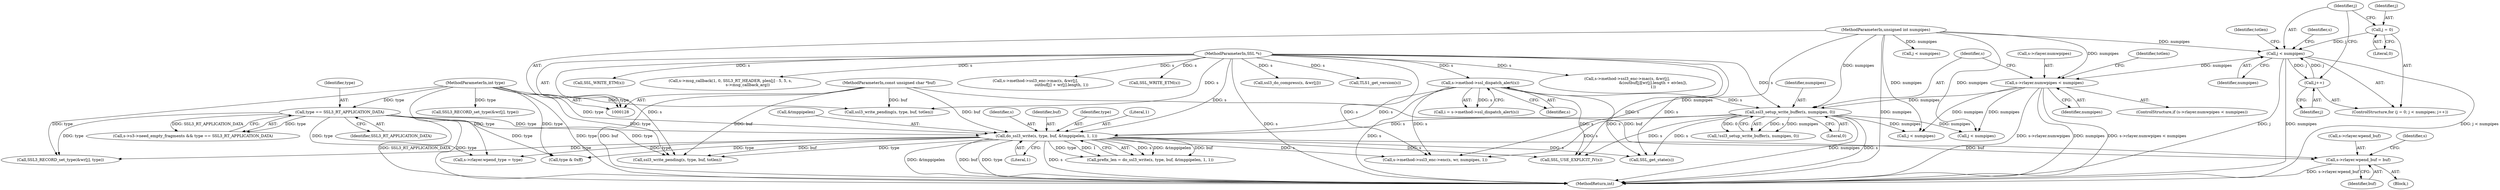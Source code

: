 digraph "0_openssl_4ad93618d26a3ea23d36ad5498ff4f59eff3a4d2@pointer" {
"1000877" [label="(Call,s->rlayer.wpend_buf = buf)"];
"1000308" [label="(Call,do_ssl3_write(s, type, buf, &tmppipelen, 1, 1))"];
"1000196" [label="(Call,s->method->ssl_dispatch_alert(s))"];
"1000129" [label="(MethodParameterIn,SSL *s)"];
"1000214" [label="(Call,ssl3_setup_write_buffer(s, numpipes, 0))"];
"1000205" [label="(Call,s->rlayer.numwpipes < numpipes)"];
"1000165" [label="(Call,j < numpipes)"];
"1000168" [label="(Call,j++)"];
"1000162" [label="(Call,j = 0)"];
"1000133" [label="(MethodParameterIn,unsigned int numpipes)"];
"1000131" [label="(MethodParameterIn,const unsigned char *buf)"];
"1000298" [label="(Call,type == SSL3_RT_APPLICATION_DATA)"];
"1000130" [label="(MethodParameterIn,int type)"];
"1000205" [label="(Call,s->rlayer.numwpipes < numpipes)"];
"1000168" [label="(Call,j++)"];
"1000135" [label="(Block,)"];
"1000306" [label="(Call,prefix_len = do_ssl3_write(s, type, buf, &tmppipelen, 1, 1))"];
"1000315" [label="(Literal,1)"];
"1000309" [label="(Identifier,s)"];
"1000698" [label="(Call,s->method->ssl3_enc->mac(s, &wr[j],\n                                          &(outbuf[j][wr[j].length + eivlen]),\n                                          1))"];
"1000217" [label="(Literal,0)"];
"1000749" [label="(Call,s->method->ssl3_enc->enc(s, wr, numpipes, 1))"];
"1000565" [label="(Call,SSL_get_state(s))"];
"1000182" [label="(Call,ssl3_write_pending(s, type, buf, totlen))"];
"1000163" [label="(Identifier,j)"];
"1000466" [label="(Call,SSL_USE_EXPLICIT_IV(s))"];
"1000196" [label="(Call,s->method->ssl_dispatch_alert(s))"];
"1000878" [label="(Call,s->rlayer.wpend_buf)"];
"1000169" [label="(Identifier,j)"];
"1000884" [label="(Call,s->rlayer.wpend_type = type)"];
"1000216" [label="(Identifier,numpipes)"];
"1000179" [label="(Identifier,s)"];
"1000542" [label="(Call,type & 0xff)"];
"1000211" [label="(Identifier,numpipes)"];
"1000298" [label="(Call,type == SSL3_RT_APPLICATION_DATA)"];
"1000224" [label="(Identifier,totlen)"];
"1000768" [label="(Call,SSL_WRITE_ETM(s))"];
"1000813" [label="(Call,s->msg_callback(1, 0, SSL3_RT_HEADER, plen[j] - 5, 5, s,\n                            s->msg_callback_arg))"];
"1000311" [label="(Identifier,buf)"];
"1000206" [label="(Call,s->rlayer.numwpipes)"];
"1000166" [label="(Identifier,j)"];
"1000171" [label="(Identifier,totlen)"];
"1000162" [label="(Call,j = 0)"];
"1000545" [label="(Call,SSL3_RECORD_set_type(&wr[j], type))"];
"1000213" [label="(Call,!ssl3_setup_write_buffer(s, numpipes, 0))"];
"1000299" [label="(Identifier,type)"];
"1000161" [label="(ControlStructure,for (j = 0; j < numpipes; j++))"];
"1000877" [label="(Call,s->rlayer.wpend_buf = buf)"];
"1000308" [label="(Call,do_ssl3_write(s, type, buf, &tmppipelen, 1, 1))"];
"1000131" [label="(MethodParameterIn,const unsigned char *buf)"];
"1000776" [label="(Call,s->method->ssl3_enc->mac(s, &wr[j],\n                                          outbuf[j] + wr[j].length, 1))"];
"1000204" [label="(ControlStructure,if (s->rlayer.numwpipes < numpipes))"];
"1000530" [label="(Call,j < numpipes)"];
"1000164" [label="(Literal,0)"];
"1000883" [label="(Identifier,buf)"];
"1000165" [label="(Call,j < numpipes)"];
"1000827" [label="(Call,SSL3_RECORD_set_type(&wr[j], type))"];
"1000215" [label="(Identifier,s)"];
"1000690" [label="(Call,SSL_WRITE_ETM(s))"];
"1000760" [label="(Call,j < numpipes)"];
"1000292" [label="(Call,s->s3->need_empty_fragments && type == SSL3_RT_APPLICATION_DATA)"];
"1000887" [label="(Identifier,s)"];
"1000908" [label="(MethodReturn,int)"];
"1000310" [label="(Identifier,type)"];
"1000194" [label="(Call,i = s->method->ssl_dispatch_alert(s))"];
"1000197" [label="(Identifier,s)"];
"1000653" [label="(Call,ssl3_do_compress(s, &wr[j]))"];
"1000899" [label="(Call,ssl3_write_pending(s, type, buf, totlen))"];
"1000133" [label="(MethodParameterIn,unsigned int numpipes)"];
"1000130" [label="(MethodParameterIn,int type)"];
"1000129" [label="(MethodParameterIn,SSL *s)"];
"1000167" [label="(Identifier,numpipes)"];
"1000214" [label="(Call,ssl3_setup_write_buffer(s, numpipes, 0))"];
"1000574" [label="(Call,TLS1_get_version(s))"];
"1000415" [label="(Call,j < numpipes)"];
"1000314" [label="(Literal,1)"];
"1000312" [label="(Call,&tmppipelen)"];
"1000300" [label="(Identifier,SSL3_RT_APPLICATION_DATA)"];
"1000877" -> "1000135"  [label="AST: "];
"1000877" -> "1000883"  [label="CFG: "];
"1000878" -> "1000877"  [label="AST: "];
"1000883" -> "1000877"  [label="AST: "];
"1000887" -> "1000877"  [label="CFG: "];
"1000877" -> "1000908"  [label="DDG: s->rlayer.wpend_buf"];
"1000308" -> "1000877"  [label="DDG: buf"];
"1000131" -> "1000877"  [label="DDG: buf"];
"1000308" -> "1000306"  [label="AST: "];
"1000308" -> "1000315"  [label="CFG: "];
"1000309" -> "1000308"  [label="AST: "];
"1000310" -> "1000308"  [label="AST: "];
"1000311" -> "1000308"  [label="AST: "];
"1000312" -> "1000308"  [label="AST: "];
"1000314" -> "1000308"  [label="AST: "];
"1000315" -> "1000308"  [label="AST: "];
"1000306" -> "1000308"  [label="CFG: "];
"1000308" -> "1000908"  [label="DDG: type"];
"1000308" -> "1000908"  [label="DDG: s"];
"1000308" -> "1000908"  [label="DDG: &tmppipelen"];
"1000308" -> "1000908"  [label="DDG: buf"];
"1000308" -> "1000306"  [label="DDG: s"];
"1000308" -> "1000306"  [label="DDG: &tmppipelen"];
"1000308" -> "1000306"  [label="DDG: buf"];
"1000308" -> "1000306"  [label="DDG: type"];
"1000308" -> "1000306"  [label="DDG: 1"];
"1000196" -> "1000308"  [label="DDG: s"];
"1000214" -> "1000308"  [label="DDG: s"];
"1000129" -> "1000308"  [label="DDG: s"];
"1000131" -> "1000308"  [label="DDG: buf"];
"1000298" -> "1000308"  [label="DDG: type"];
"1000130" -> "1000308"  [label="DDG: type"];
"1000308" -> "1000466"  [label="DDG: s"];
"1000308" -> "1000542"  [label="DDG: type"];
"1000308" -> "1000565"  [label="DDG: s"];
"1000308" -> "1000749"  [label="DDG: s"];
"1000308" -> "1000827"  [label="DDG: type"];
"1000308" -> "1000884"  [label="DDG: type"];
"1000308" -> "1000899"  [label="DDG: type"];
"1000308" -> "1000899"  [label="DDG: buf"];
"1000196" -> "1000194"  [label="AST: "];
"1000196" -> "1000197"  [label="CFG: "];
"1000197" -> "1000196"  [label="AST: "];
"1000194" -> "1000196"  [label="CFG: "];
"1000196" -> "1000908"  [label="DDG: s"];
"1000196" -> "1000194"  [label="DDG: s"];
"1000129" -> "1000196"  [label="DDG: s"];
"1000196" -> "1000214"  [label="DDG: s"];
"1000196" -> "1000466"  [label="DDG: s"];
"1000196" -> "1000565"  [label="DDG: s"];
"1000196" -> "1000749"  [label="DDG: s"];
"1000129" -> "1000128"  [label="AST: "];
"1000129" -> "1000908"  [label="DDG: s"];
"1000129" -> "1000182"  [label="DDG: s"];
"1000129" -> "1000214"  [label="DDG: s"];
"1000129" -> "1000466"  [label="DDG: s"];
"1000129" -> "1000565"  [label="DDG: s"];
"1000129" -> "1000574"  [label="DDG: s"];
"1000129" -> "1000653"  [label="DDG: s"];
"1000129" -> "1000690"  [label="DDG: s"];
"1000129" -> "1000698"  [label="DDG: s"];
"1000129" -> "1000749"  [label="DDG: s"];
"1000129" -> "1000768"  [label="DDG: s"];
"1000129" -> "1000776"  [label="DDG: s"];
"1000129" -> "1000813"  [label="DDG: s"];
"1000129" -> "1000899"  [label="DDG: s"];
"1000214" -> "1000213"  [label="AST: "];
"1000214" -> "1000217"  [label="CFG: "];
"1000215" -> "1000214"  [label="AST: "];
"1000216" -> "1000214"  [label="AST: "];
"1000217" -> "1000214"  [label="AST: "];
"1000213" -> "1000214"  [label="CFG: "];
"1000214" -> "1000908"  [label="DDG: numpipes"];
"1000214" -> "1000908"  [label="DDG: s"];
"1000214" -> "1000213"  [label="DDG: s"];
"1000214" -> "1000213"  [label="DDG: numpipes"];
"1000214" -> "1000213"  [label="DDG: 0"];
"1000205" -> "1000214"  [label="DDG: numpipes"];
"1000133" -> "1000214"  [label="DDG: numpipes"];
"1000214" -> "1000415"  [label="DDG: numpipes"];
"1000214" -> "1000466"  [label="DDG: s"];
"1000214" -> "1000530"  [label="DDG: numpipes"];
"1000214" -> "1000565"  [label="DDG: s"];
"1000214" -> "1000749"  [label="DDG: s"];
"1000205" -> "1000204"  [label="AST: "];
"1000205" -> "1000211"  [label="CFG: "];
"1000206" -> "1000205"  [label="AST: "];
"1000211" -> "1000205"  [label="AST: "];
"1000215" -> "1000205"  [label="CFG: "];
"1000224" -> "1000205"  [label="CFG: "];
"1000205" -> "1000908"  [label="DDG: s->rlayer.numwpipes"];
"1000205" -> "1000908"  [label="DDG: numpipes"];
"1000205" -> "1000908"  [label="DDG: s->rlayer.numwpipes < numpipes"];
"1000165" -> "1000205"  [label="DDG: numpipes"];
"1000133" -> "1000205"  [label="DDG: numpipes"];
"1000205" -> "1000415"  [label="DDG: numpipes"];
"1000205" -> "1000530"  [label="DDG: numpipes"];
"1000165" -> "1000161"  [label="AST: "];
"1000165" -> "1000167"  [label="CFG: "];
"1000166" -> "1000165"  [label="AST: "];
"1000167" -> "1000165"  [label="AST: "];
"1000171" -> "1000165"  [label="CFG: "];
"1000179" -> "1000165"  [label="CFG: "];
"1000165" -> "1000908"  [label="DDG: j"];
"1000165" -> "1000908"  [label="DDG: numpipes"];
"1000165" -> "1000908"  [label="DDG: j < numpipes"];
"1000168" -> "1000165"  [label="DDG: j"];
"1000162" -> "1000165"  [label="DDG: j"];
"1000133" -> "1000165"  [label="DDG: numpipes"];
"1000165" -> "1000168"  [label="DDG: j"];
"1000168" -> "1000161"  [label="AST: "];
"1000168" -> "1000169"  [label="CFG: "];
"1000169" -> "1000168"  [label="AST: "];
"1000166" -> "1000168"  [label="CFG: "];
"1000162" -> "1000161"  [label="AST: "];
"1000162" -> "1000164"  [label="CFG: "];
"1000163" -> "1000162"  [label="AST: "];
"1000164" -> "1000162"  [label="AST: "];
"1000166" -> "1000162"  [label="CFG: "];
"1000133" -> "1000128"  [label="AST: "];
"1000133" -> "1000908"  [label="DDG: numpipes"];
"1000133" -> "1000415"  [label="DDG: numpipes"];
"1000133" -> "1000530"  [label="DDG: numpipes"];
"1000133" -> "1000749"  [label="DDG: numpipes"];
"1000133" -> "1000760"  [label="DDG: numpipes"];
"1000131" -> "1000128"  [label="AST: "];
"1000131" -> "1000908"  [label="DDG: buf"];
"1000131" -> "1000182"  [label="DDG: buf"];
"1000131" -> "1000899"  [label="DDG: buf"];
"1000298" -> "1000292"  [label="AST: "];
"1000298" -> "1000300"  [label="CFG: "];
"1000299" -> "1000298"  [label="AST: "];
"1000300" -> "1000298"  [label="AST: "];
"1000292" -> "1000298"  [label="CFG: "];
"1000298" -> "1000908"  [label="DDG: type"];
"1000298" -> "1000908"  [label="DDG: SSL3_RT_APPLICATION_DATA"];
"1000298" -> "1000292"  [label="DDG: type"];
"1000298" -> "1000292"  [label="DDG: SSL3_RT_APPLICATION_DATA"];
"1000130" -> "1000298"  [label="DDG: type"];
"1000298" -> "1000542"  [label="DDG: type"];
"1000298" -> "1000827"  [label="DDG: type"];
"1000298" -> "1000884"  [label="DDG: type"];
"1000298" -> "1000899"  [label="DDG: type"];
"1000130" -> "1000128"  [label="AST: "];
"1000130" -> "1000908"  [label="DDG: type"];
"1000130" -> "1000182"  [label="DDG: type"];
"1000130" -> "1000542"  [label="DDG: type"];
"1000130" -> "1000545"  [label="DDG: type"];
"1000130" -> "1000827"  [label="DDG: type"];
"1000130" -> "1000884"  [label="DDG: type"];
"1000130" -> "1000899"  [label="DDG: type"];
}
